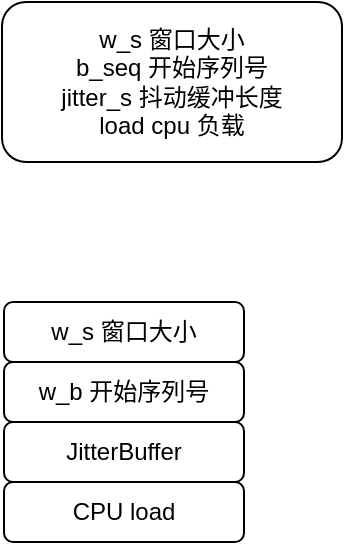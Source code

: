 <mxfile version="21.3.2" type="github">
  <diagram name="Page-1" id="DBcoJDECFVtpzCTX-xRp">
    <mxGraphModel dx="1674" dy="1059" grid="1" gridSize="10" guides="1" tooltips="1" connect="1" arrows="1" fold="1" page="1" pageScale="1" pageWidth="850" pageHeight="1100" math="0" shadow="0">
      <root>
        <mxCell id="0" />
        <mxCell id="1" parent="0" />
        <mxCell id="GbOlOnfWVpy9EhCApZUT-1" value="w_s 窗口大小&lt;br&gt;b_seq 开始序列号&lt;br&gt;jitter_s 抖动缓冲长度&lt;br&gt;load cpu 负载" style="rounded=1;whiteSpace=wrap;html=1;" vertex="1" parent="1">
          <mxGeometry x="319" y="690" width="170" height="80" as="geometry" />
        </mxCell>
        <mxCell id="GbOlOnfWVpy9EhCApZUT-2" value="w_s 窗口大小" style="rounded=1;whiteSpace=wrap;html=1;" vertex="1" parent="1">
          <mxGeometry x="320" y="840" width="120" height="30" as="geometry" />
        </mxCell>
        <mxCell id="GbOlOnfWVpy9EhCApZUT-3" value="w_b 开始序列号" style="rounded=1;whiteSpace=wrap;html=1;" vertex="1" parent="1">
          <mxGeometry x="320" y="870" width="120" height="30" as="geometry" />
        </mxCell>
        <mxCell id="GbOlOnfWVpy9EhCApZUT-4" value="JitterBuffer" style="rounded=1;whiteSpace=wrap;html=1;" vertex="1" parent="1">
          <mxGeometry x="320" y="900" width="120" height="30" as="geometry" />
        </mxCell>
        <mxCell id="GbOlOnfWVpy9EhCApZUT-5" value="CPU load" style="rounded=1;whiteSpace=wrap;html=1;" vertex="1" parent="1">
          <mxGeometry x="320" y="930" width="120" height="30" as="geometry" />
        </mxCell>
      </root>
    </mxGraphModel>
  </diagram>
</mxfile>

